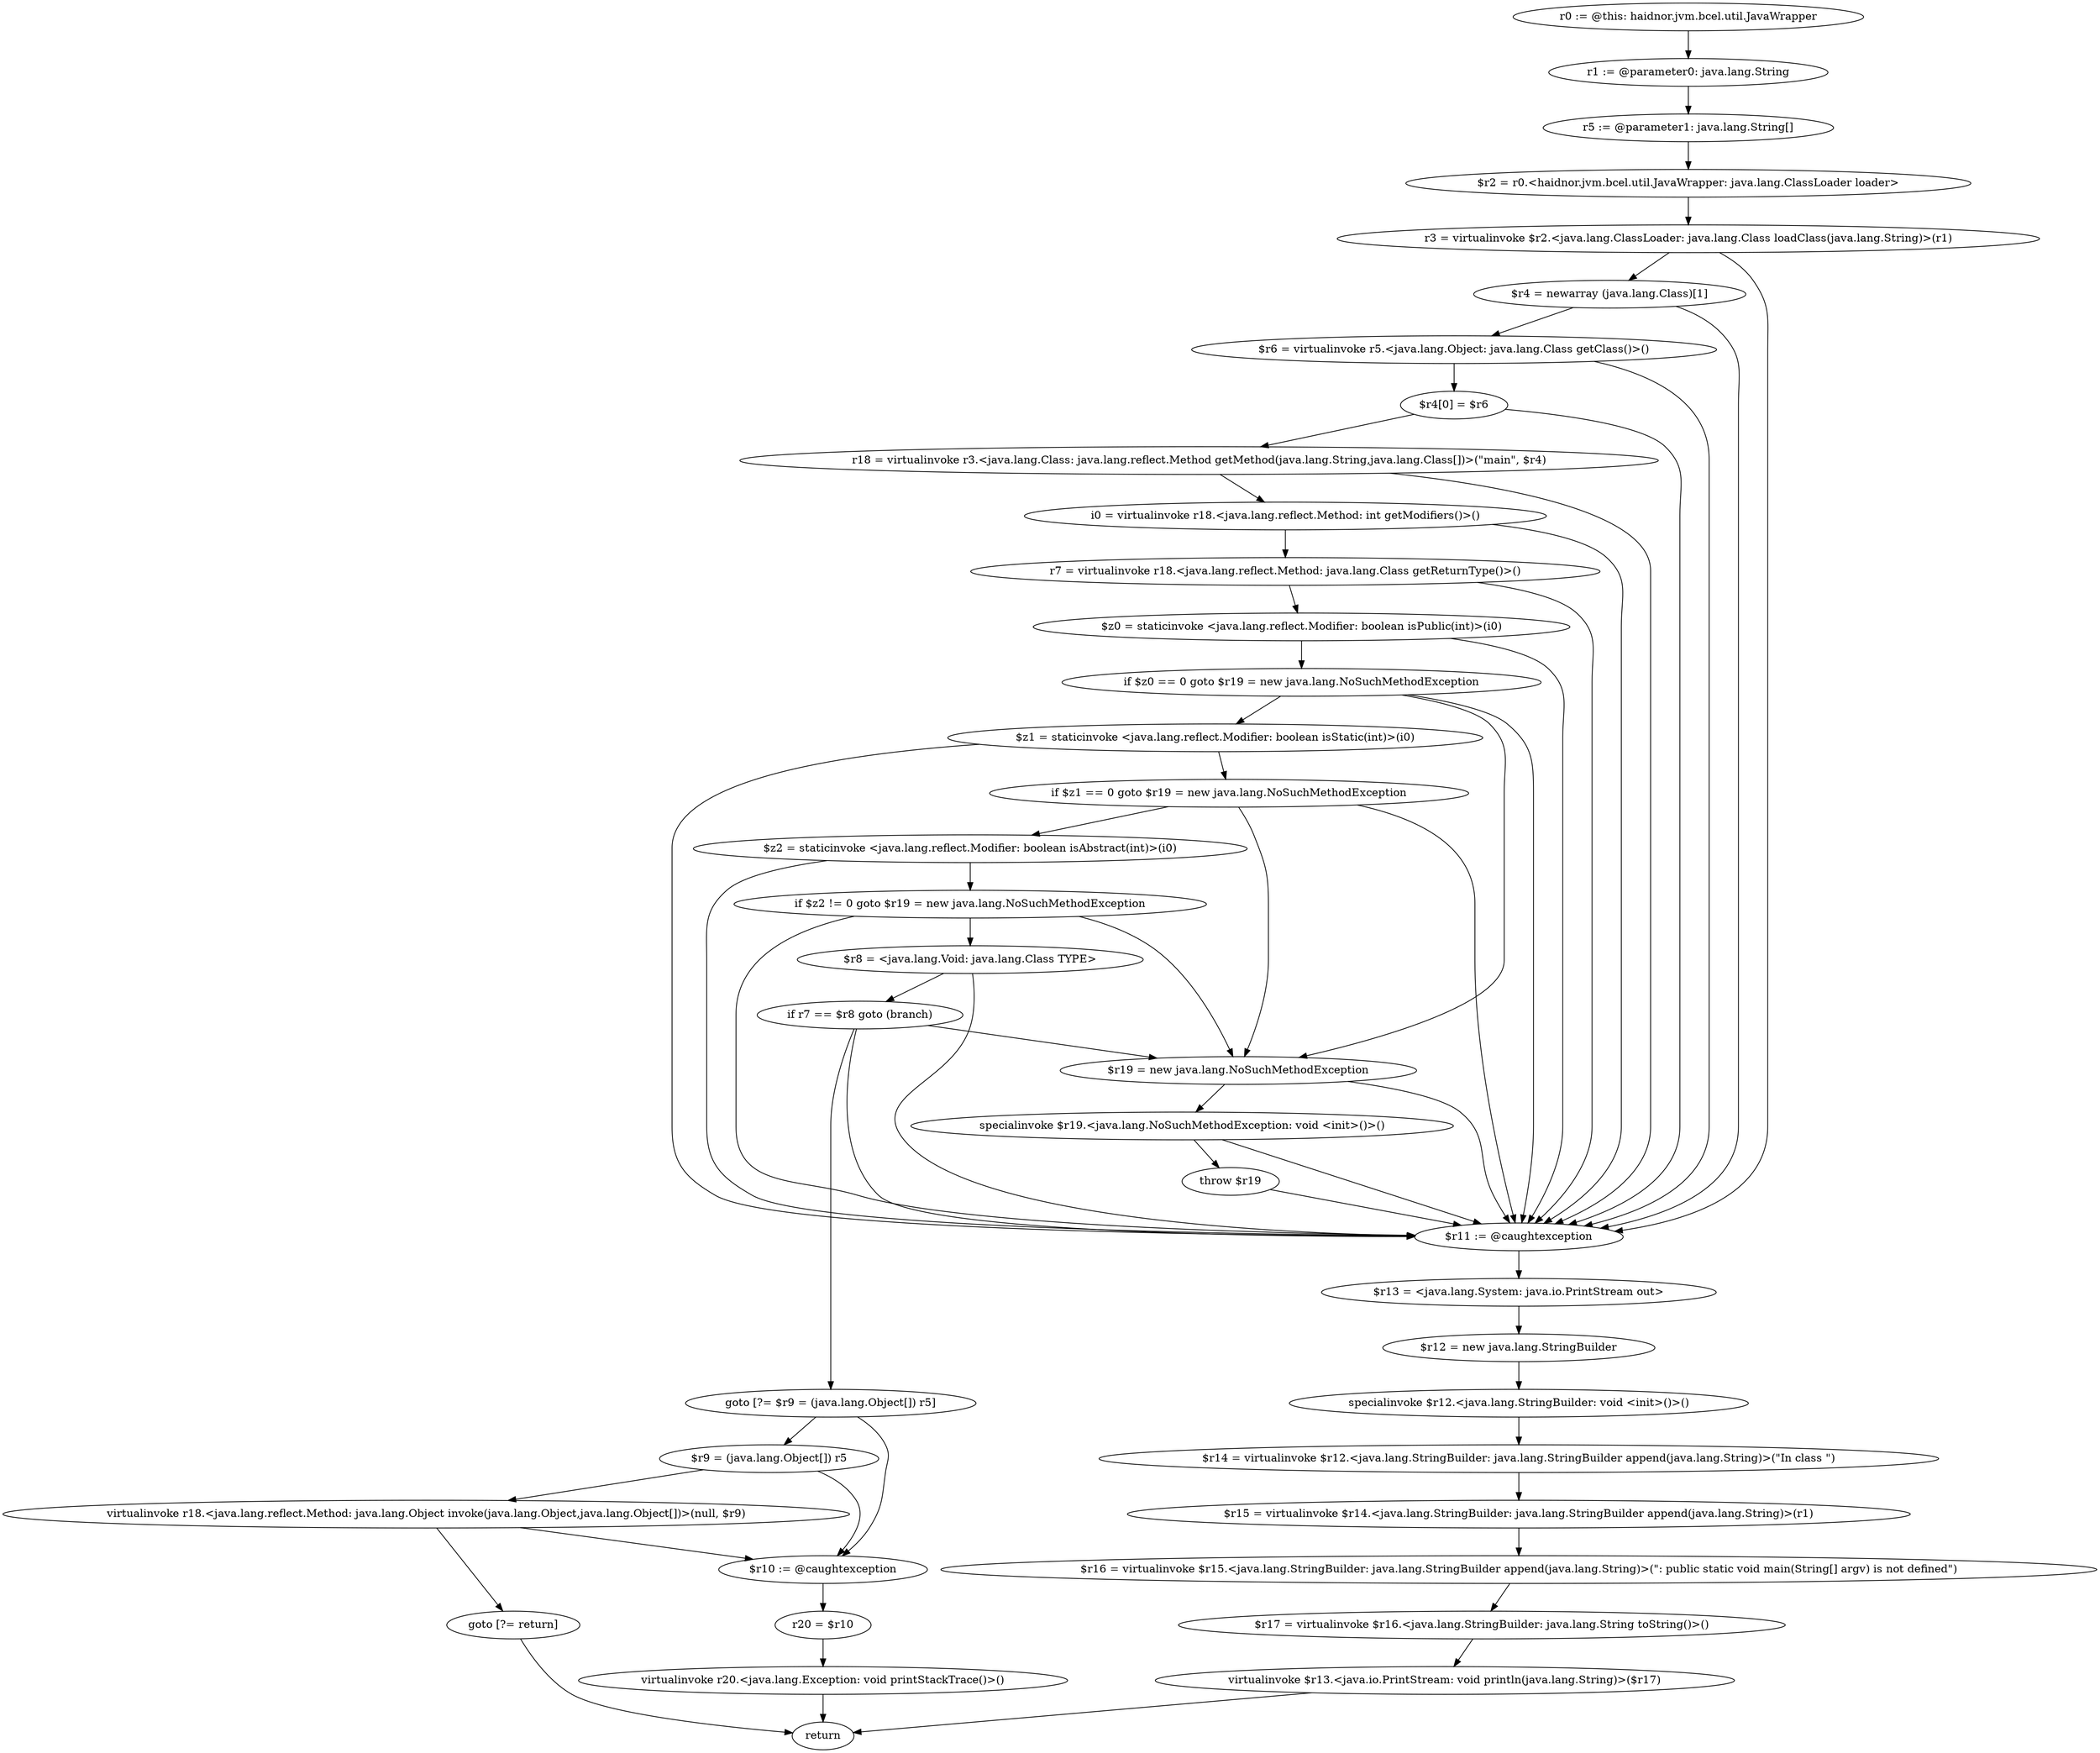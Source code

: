 digraph "unitGraph" {
    "r0 := @this: haidnor.jvm.bcel.util.JavaWrapper"
    "r1 := @parameter0: java.lang.String"
    "r5 := @parameter1: java.lang.String[]"
    "$r2 = r0.<haidnor.jvm.bcel.util.JavaWrapper: java.lang.ClassLoader loader>"
    "r3 = virtualinvoke $r2.<java.lang.ClassLoader: java.lang.Class loadClass(java.lang.String)>(r1)"
    "$r4 = newarray (java.lang.Class)[1]"
    "$r6 = virtualinvoke r5.<java.lang.Object: java.lang.Class getClass()>()"
    "$r4[0] = $r6"
    "r18 = virtualinvoke r3.<java.lang.Class: java.lang.reflect.Method getMethod(java.lang.String,java.lang.Class[])>(\"main\", $r4)"
    "i0 = virtualinvoke r18.<java.lang.reflect.Method: int getModifiers()>()"
    "r7 = virtualinvoke r18.<java.lang.reflect.Method: java.lang.Class getReturnType()>()"
    "$z0 = staticinvoke <java.lang.reflect.Modifier: boolean isPublic(int)>(i0)"
    "if $z0 == 0 goto $r19 = new java.lang.NoSuchMethodException"
    "$z1 = staticinvoke <java.lang.reflect.Modifier: boolean isStatic(int)>(i0)"
    "if $z1 == 0 goto $r19 = new java.lang.NoSuchMethodException"
    "$z2 = staticinvoke <java.lang.reflect.Modifier: boolean isAbstract(int)>(i0)"
    "if $z2 != 0 goto $r19 = new java.lang.NoSuchMethodException"
    "$r8 = <java.lang.Void: java.lang.Class TYPE>"
    "if r7 == $r8 goto (branch)"
    "$r19 = new java.lang.NoSuchMethodException"
    "specialinvoke $r19.<java.lang.NoSuchMethodException: void <init>()>()"
    "throw $r19"
    "goto [?= $r9 = (java.lang.Object[]) r5]"
    "$r11 := @caughtexception"
    "$r13 = <java.lang.System: java.io.PrintStream out>"
    "$r12 = new java.lang.StringBuilder"
    "specialinvoke $r12.<java.lang.StringBuilder: void <init>()>()"
    "$r14 = virtualinvoke $r12.<java.lang.StringBuilder: java.lang.StringBuilder append(java.lang.String)>(\"In class \")"
    "$r15 = virtualinvoke $r14.<java.lang.StringBuilder: java.lang.StringBuilder append(java.lang.String)>(r1)"
    "$r16 = virtualinvoke $r15.<java.lang.StringBuilder: java.lang.StringBuilder append(java.lang.String)>(\": public static void main(String[] argv) is not defined\")"
    "$r17 = virtualinvoke $r16.<java.lang.StringBuilder: java.lang.String toString()>()"
    "virtualinvoke $r13.<java.io.PrintStream: void println(java.lang.String)>($r17)"
    "return"
    "$r9 = (java.lang.Object[]) r5"
    "virtualinvoke r18.<java.lang.reflect.Method: java.lang.Object invoke(java.lang.Object,java.lang.Object[])>(null, $r9)"
    "goto [?= return]"
    "$r10 := @caughtexception"
    "r20 = $r10"
    "virtualinvoke r20.<java.lang.Exception: void printStackTrace()>()"
    "r0 := @this: haidnor.jvm.bcel.util.JavaWrapper"->"r1 := @parameter0: java.lang.String";
    "r1 := @parameter0: java.lang.String"->"r5 := @parameter1: java.lang.String[]";
    "r5 := @parameter1: java.lang.String[]"->"$r2 = r0.<haidnor.jvm.bcel.util.JavaWrapper: java.lang.ClassLoader loader>";
    "$r2 = r0.<haidnor.jvm.bcel.util.JavaWrapper: java.lang.ClassLoader loader>"->"r3 = virtualinvoke $r2.<java.lang.ClassLoader: java.lang.Class loadClass(java.lang.String)>(r1)";
    "r3 = virtualinvoke $r2.<java.lang.ClassLoader: java.lang.Class loadClass(java.lang.String)>(r1)"->"$r4 = newarray (java.lang.Class)[1]";
    "r3 = virtualinvoke $r2.<java.lang.ClassLoader: java.lang.Class loadClass(java.lang.String)>(r1)"->"$r11 := @caughtexception";
    "$r4 = newarray (java.lang.Class)[1]"->"$r6 = virtualinvoke r5.<java.lang.Object: java.lang.Class getClass()>()";
    "$r4 = newarray (java.lang.Class)[1]"->"$r11 := @caughtexception";
    "$r6 = virtualinvoke r5.<java.lang.Object: java.lang.Class getClass()>()"->"$r4[0] = $r6";
    "$r6 = virtualinvoke r5.<java.lang.Object: java.lang.Class getClass()>()"->"$r11 := @caughtexception";
    "$r4[0] = $r6"->"r18 = virtualinvoke r3.<java.lang.Class: java.lang.reflect.Method getMethod(java.lang.String,java.lang.Class[])>(\"main\", $r4)";
    "$r4[0] = $r6"->"$r11 := @caughtexception";
    "r18 = virtualinvoke r3.<java.lang.Class: java.lang.reflect.Method getMethod(java.lang.String,java.lang.Class[])>(\"main\", $r4)"->"i0 = virtualinvoke r18.<java.lang.reflect.Method: int getModifiers()>()";
    "r18 = virtualinvoke r3.<java.lang.Class: java.lang.reflect.Method getMethod(java.lang.String,java.lang.Class[])>(\"main\", $r4)"->"$r11 := @caughtexception";
    "i0 = virtualinvoke r18.<java.lang.reflect.Method: int getModifiers()>()"->"r7 = virtualinvoke r18.<java.lang.reflect.Method: java.lang.Class getReturnType()>()";
    "i0 = virtualinvoke r18.<java.lang.reflect.Method: int getModifiers()>()"->"$r11 := @caughtexception";
    "r7 = virtualinvoke r18.<java.lang.reflect.Method: java.lang.Class getReturnType()>()"->"$z0 = staticinvoke <java.lang.reflect.Modifier: boolean isPublic(int)>(i0)";
    "r7 = virtualinvoke r18.<java.lang.reflect.Method: java.lang.Class getReturnType()>()"->"$r11 := @caughtexception";
    "$z0 = staticinvoke <java.lang.reflect.Modifier: boolean isPublic(int)>(i0)"->"if $z0 == 0 goto $r19 = new java.lang.NoSuchMethodException";
    "$z0 = staticinvoke <java.lang.reflect.Modifier: boolean isPublic(int)>(i0)"->"$r11 := @caughtexception";
    "if $z0 == 0 goto $r19 = new java.lang.NoSuchMethodException"->"$z1 = staticinvoke <java.lang.reflect.Modifier: boolean isStatic(int)>(i0)";
    "if $z0 == 0 goto $r19 = new java.lang.NoSuchMethodException"->"$r19 = new java.lang.NoSuchMethodException";
    "if $z0 == 0 goto $r19 = new java.lang.NoSuchMethodException"->"$r11 := @caughtexception";
    "$z1 = staticinvoke <java.lang.reflect.Modifier: boolean isStatic(int)>(i0)"->"if $z1 == 0 goto $r19 = new java.lang.NoSuchMethodException";
    "$z1 = staticinvoke <java.lang.reflect.Modifier: boolean isStatic(int)>(i0)"->"$r11 := @caughtexception";
    "if $z1 == 0 goto $r19 = new java.lang.NoSuchMethodException"->"$z2 = staticinvoke <java.lang.reflect.Modifier: boolean isAbstract(int)>(i0)";
    "if $z1 == 0 goto $r19 = new java.lang.NoSuchMethodException"->"$r19 = new java.lang.NoSuchMethodException";
    "if $z1 == 0 goto $r19 = new java.lang.NoSuchMethodException"->"$r11 := @caughtexception";
    "$z2 = staticinvoke <java.lang.reflect.Modifier: boolean isAbstract(int)>(i0)"->"if $z2 != 0 goto $r19 = new java.lang.NoSuchMethodException";
    "$z2 = staticinvoke <java.lang.reflect.Modifier: boolean isAbstract(int)>(i0)"->"$r11 := @caughtexception";
    "if $z2 != 0 goto $r19 = new java.lang.NoSuchMethodException"->"$r8 = <java.lang.Void: java.lang.Class TYPE>";
    "if $z2 != 0 goto $r19 = new java.lang.NoSuchMethodException"->"$r19 = new java.lang.NoSuchMethodException";
    "if $z2 != 0 goto $r19 = new java.lang.NoSuchMethodException"->"$r11 := @caughtexception";
    "$r8 = <java.lang.Void: java.lang.Class TYPE>"->"if r7 == $r8 goto (branch)";
    "$r8 = <java.lang.Void: java.lang.Class TYPE>"->"$r11 := @caughtexception";
    "if r7 == $r8 goto (branch)"->"$r19 = new java.lang.NoSuchMethodException";
    "if r7 == $r8 goto (branch)"->"goto [?= $r9 = (java.lang.Object[]) r5]";
    "if r7 == $r8 goto (branch)"->"$r11 := @caughtexception";
    "$r19 = new java.lang.NoSuchMethodException"->"specialinvoke $r19.<java.lang.NoSuchMethodException: void <init>()>()";
    "$r19 = new java.lang.NoSuchMethodException"->"$r11 := @caughtexception";
    "specialinvoke $r19.<java.lang.NoSuchMethodException: void <init>()>()"->"throw $r19";
    "specialinvoke $r19.<java.lang.NoSuchMethodException: void <init>()>()"->"$r11 := @caughtexception";
    "throw $r19"->"$r11 := @caughtexception";
    "goto [?= $r9 = (java.lang.Object[]) r5]"->"$r9 = (java.lang.Object[]) r5";
    "goto [?= $r9 = (java.lang.Object[]) r5]"->"$r10 := @caughtexception";
    "$r11 := @caughtexception"->"$r13 = <java.lang.System: java.io.PrintStream out>";
    "$r13 = <java.lang.System: java.io.PrintStream out>"->"$r12 = new java.lang.StringBuilder";
    "$r12 = new java.lang.StringBuilder"->"specialinvoke $r12.<java.lang.StringBuilder: void <init>()>()";
    "specialinvoke $r12.<java.lang.StringBuilder: void <init>()>()"->"$r14 = virtualinvoke $r12.<java.lang.StringBuilder: java.lang.StringBuilder append(java.lang.String)>(\"In class \")";
    "$r14 = virtualinvoke $r12.<java.lang.StringBuilder: java.lang.StringBuilder append(java.lang.String)>(\"In class \")"->"$r15 = virtualinvoke $r14.<java.lang.StringBuilder: java.lang.StringBuilder append(java.lang.String)>(r1)";
    "$r15 = virtualinvoke $r14.<java.lang.StringBuilder: java.lang.StringBuilder append(java.lang.String)>(r1)"->"$r16 = virtualinvoke $r15.<java.lang.StringBuilder: java.lang.StringBuilder append(java.lang.String)>(\": public static void main(String[] argv) is not defined\")";
    "$r16 = virtualinvoke $r15.<java.lang.StringBuilder: java.lang.StringBuilder append(java.lang.String)>(\": public static void main(String[] argv) is not defined\")"->"$r17 = virtualinvoke $r16.<java.lang.StringBuilder: java.lang.String toString()>()";
    "$r17 = virtualinvoke $r16.<java.lang.StringBuilder: java.lang.String toString()>()"->"virtualinvoke $r13.<java.io.PrintStream: void println(java.lang.String)>($r17)";
    "virtualinvoke $r13.<java.io.PrintStream: void println(java.lang.String)>($r17)"->"return";
    "$r9 = (java.lang.Object[]) r5"->"virtualinvoke r18.<java.lang.reflect.Method: java.lang.Object invoke(java.lang.Object,java.lang.Object[])>(null, $r9)";
    "$r9 = (java.lang.Object[]) r5"->"$r10 := @caughtexception";
    "virtualinvoke r18.<java.lang.reflect.Method: java.lang.Object invoke(java.lang.Object,java.lang.Object[])>(null, $r9)"->"goto [?= return]";
    "virtualinvoke r18.<java.lang.reflect.Method: java.lang.Object invoke(java.lang.Object,java.lang.Object[])>(null, $r9)"->"$r10 := @caughtexception";
    "goto [?= return]"->"return";
    "$r10 := @caughtexception"->"r20 = $r10";
    "r20 = $r10"->"virtualinvoke r20.<java.lang.Exception: void printStackTrace()>()";
    "virtualinvoke r20.<java.lang.Exception: void printStackTrace()>()"->"return";
}
